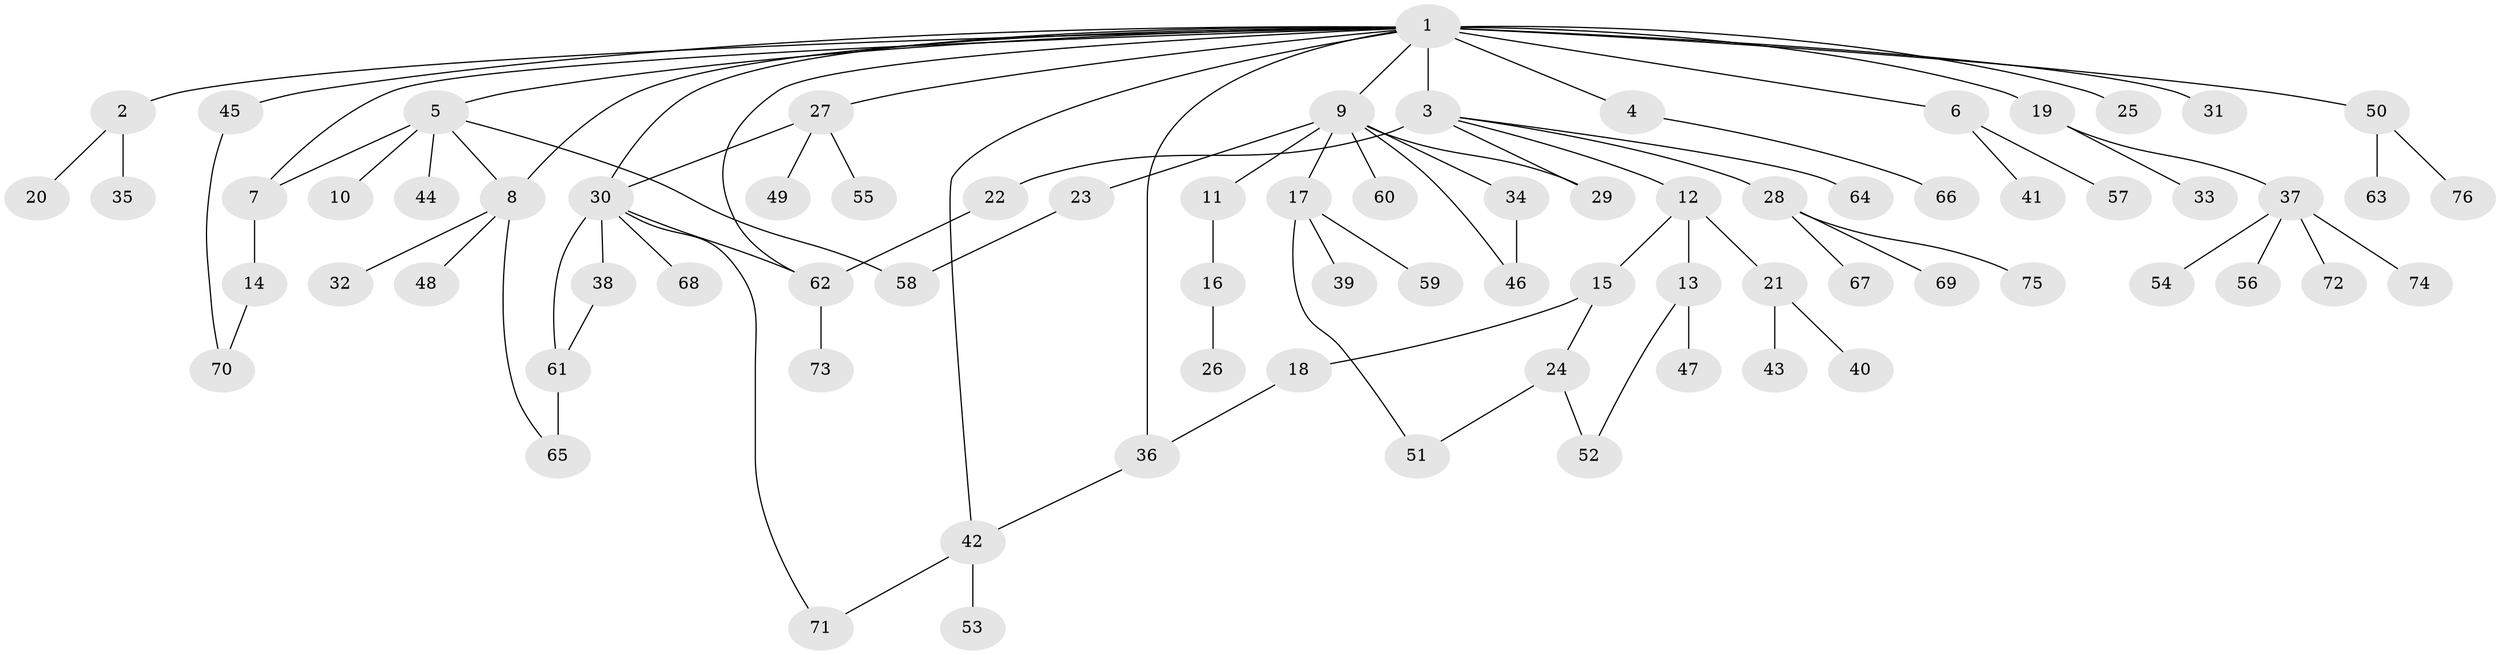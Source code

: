 // original degree distribution, {42: 0.006711409395973154, 4: 0.053691275167785234, 1: 0.6174496644295302, 3: 0.053691275167785234, 7: 0.013422818791946308, 2: 0.174496644295302, 6: 0.013422818791946308, 9: 0.006711409395973154, 5: 0.04697986577181208, 8: 0.013422818791946308}
// Generated by graph-tools (version 1.1) at 2025/43/03/06/25 01:43:19]
// undirected, 76 vertices, 91 edges
graph export_dot {
graph [start="1"]
  node [color=gray90,style=filled];
  1;
  2;
  3;
  4;
  5;
  6;
  7;
  8;
  9;
  10;
  11;
  12;
  13;
  14;
  15;
  16;
  17;
  18;
  19;
  20;
  21;
  22;
  23;
  24;
  25;
  26;
  27;
  28;
  29;
  30;
  31;
  32;
  33;
  34;
  35;
  36;
  37;
  38;
  39;
  40;
  41;
  42;
  43;
  44;
  45;
  46;
  47;
  48;
  49;
  50;
  51;
  52;
  53;
  54;
  55;
  56;
  57;
  58;
  59;
  60;
  61;
  62;
  63;
  64;
  65;
  66;
  67;
  68;
  69;
  70;
  71;
  72;
  73;
  74;
  75;
  76;
  1 -- 2 [weight=1.0];
  1 -- 3 [weight=24.0];
  1 -- 4 [weight=1.0];
  1 -- 5 [weight=1.0];
  1 -- 6 [weight=1.0];
  1 -- 7 [weight=1.0];
  1 -- 8 [weight=1.0];
  1 -- 9 [weight=1.0];
  1 -- 19 [weight=1.0];
  1 -- 25 [weight=1.0];
  1 -- 27 [weight=1.0];
  1 -- 30 [weight=1.0];
  1 -- 31 [weight=1.0];
  1 -- 36 [weight=1.0];
  1 -- 42 [weight=1.0];
  1 -- 45 [weight=1.0];
  1 -- 50 [weight=1.0];
  1 -- 62 [weight=1.0];
  2 -- 20 [weight=1.0];
  2 -- 35 [weight=1.0];
  3 -- 12 [weight=1.0];
  3 -- 22 [weight=1.0];
  3 -- 28 [weight=1.0];
  3 -- 29 [weight=1.0];
  3 -- 64 [weight=1.0];
  4 -- 66 [weight=1.0];
  5 -- 7 [weight=1.0];
  5 -- 8 [weight=1.0];
  5 -- 10 [weight=1.0];
  5 -- 44 [weight=1.0];
  5 -- 58 [weight=1.0];
  6 -- 41 [weight=1.0];
  6 -- 57 [weight=1.0];
  7 -- 14 [weight=6.0];
  8 -- 32 [weight=1.0];
  8 -- 48 [weight=1.0];
  8 -- 65 [weight=1.0];
  9 -- 11 [weight=1.0];
  9 -- 17 [weight=1.0];
  9 -- 23 [weight=1.0];
  9 -- 29 [weight=1.0];
  9 -- 34 [weight=1.0];
  9 -- 46 [weight=1.0];
  9 -- 60 [weight=1.0];
  11 -- 16 [weight=1.0];
  12 -- 13 [weight=1.0];
  12 -- 15 [weight=1.0];
  12 -- 21 [weight=1.0];
  13 -- 47 [weight=2.0];
  13 -- 52 [weight=1.0];
  14 -- 70 [weight=1.0];
  15 -- 18 [weight=2.0];
  15 -- 24 [weight=1.0];
  16 -- 26 [weight=1.0];
  17 -- 39 [weight=1.0];
  17 -- 51 [weight=1.0];
  17 -- 59 [weight=1.0];
  18 -- 36 [weight=1.0];
  19 -- 33 [weight=1.0];
  19 -- 37 [weight=1.0];
  21 -- 40 [weight=1.0];
  21 -- 43 [weight=1.0];
  22 -- 62 [weight=1.0];
  23 -- 58 [weight=1.0];
  24 -- 51 [weight=1.0];
  24 -- 52 [weight=1.0];
  27 -- 30 [weight=1.0];
  27 -- 49 [weight=1.0];
  27 -- 55 [weight=1.0];
  28 -- 67 [weight=1.0];
  28 -- 69 [weight=1.0];
  28 -- 75 [weight=1.0];
  30 -- 38 [weight=1.0];
  30 -- 61 [weight=1.0];
  30 -- 62 [weight=1.0];
  30 -- 68 [weight=1.0];
  30 -- 71 [weight=1.0];
  34 -- 46 [weight=1.0];
  36 -- 42 [weight=1.0];
  37 -- 54 [weight=1.0];
  37 -- 56 [weight=1.0];
  37 -- 72 [weight=1.0];
  37 -- 74 [weight=1.0];
  38 -- 61 [weight=1.0];
  42 -- 53 [weight=1.0];
  42 -- 71 [weight=1.0];
  45 -- 70 [weight=1.0];
  50 -- 63 [weight=1.0];
  50 -- 76 [weight=1.0];
  61 -- 65 [weight=4.0];
  62 -- 73 [weight=1.0];
}
